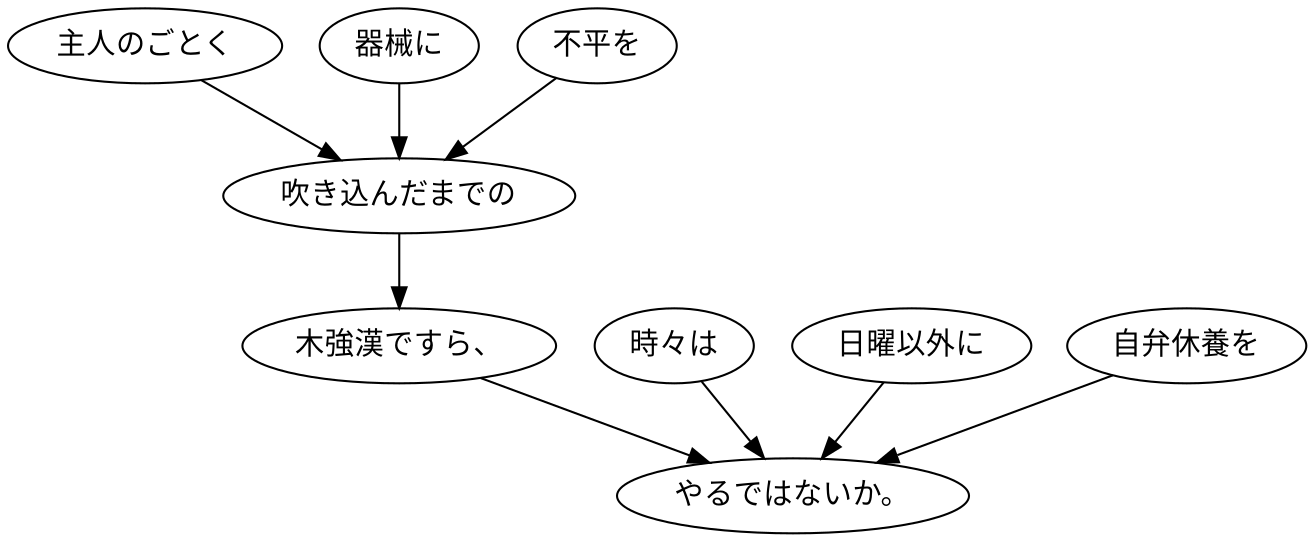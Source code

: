 digraph graph3186 {
	node0 [label="主人のごとく"];
	node1 [label="器械に"];
	node2 [label="不平を"];
	node3 [label="吹き込んだまでの"];
	node4 [label="木強漢ですら、"];
	node5 [label="時々は"];
	node6 [label="日曜以外に"];
	node7 [label="自弁休養を"];
	node8 [label="やるではないか。"];
	node0 -> node3;
	node1 -> node3;
	node2 -> node3;
	node3 -> node4;
	node4 -> node8;
	node5 -> node8;
	node6 -> node8;
	node7 -> node8;
}
